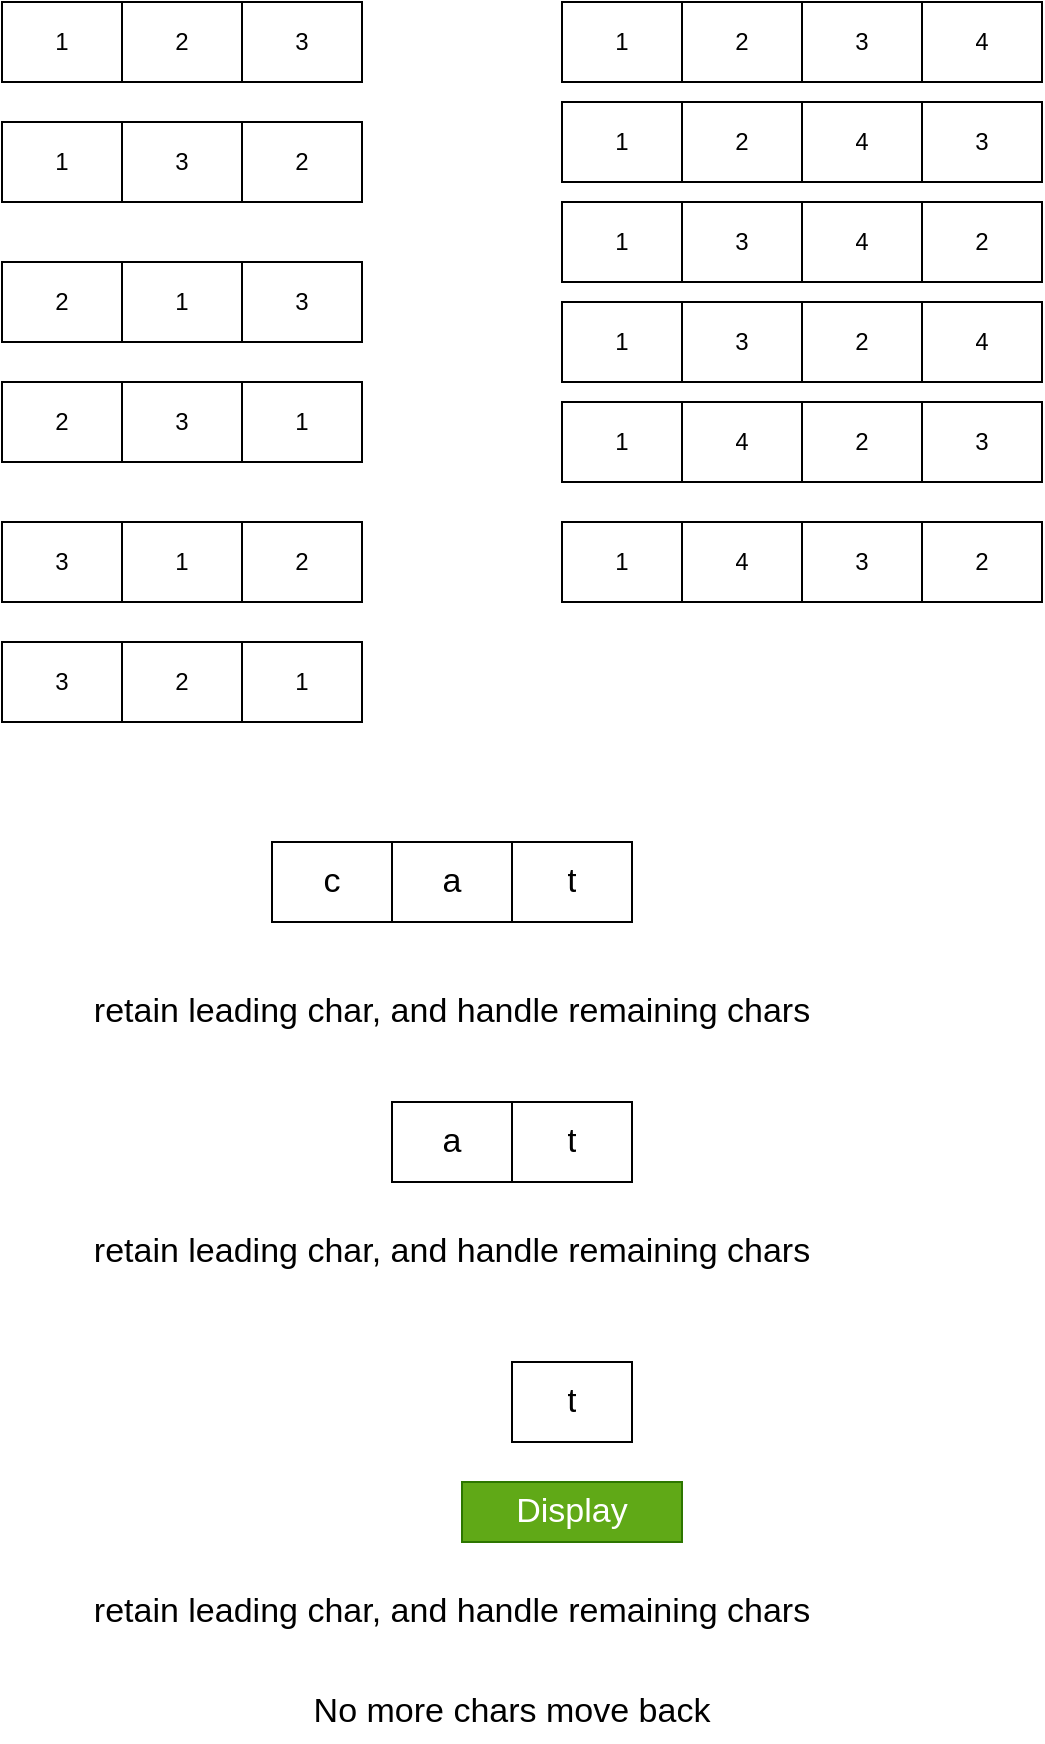 <mxfile version="20.2.5" type="device"><diagram id="HFiYtaGKry7sua-c5p7t" name="Page-1"><mxGraphModel dx="1348" dy="841" grid="1" gridSize="10" guides="1" tooltips="1" connect="1" arrows="1" fold="1" page="1" pageScale="1" pageWidth="850" pageHeight="1100" math="0" shadow="0"><root><mxCell id="0"/><mxCell id="1" parent="0"/><mxCell id="2OSOrR4xUI6pWzgsSQ76-1" value="" style="shape=table;startSize=0;container=1;collapsible=0;childLayout=tableLayout;" parent="1" vertex="1"><mxGeometry x="110" y="40" width="180" height="40" as="geometry"/></mxCell><mxCell id="2OSOrR4xUI6pWzgsSQ76-2" value="" style="shape=tableRow;horizontal=0;startSize=0;swimlaneHead=0;swimlaneBody=0;top=0;left=0;bottom=0;right=0;collapsible=0;dropTarget=0;fillColor=none;points=[[0,0.5],[1,0.5]];portConstraint=eastwest;" parent="2OSOrR4xUI6pWzgsSQ76-1" vertex="1"><mxGeometry width="180" height="40" as="geometry"/></mxCell><mxCell id="2OSOrR4xUI6pWzgsSQ76-3" value="1" style="shape=partialRectangle;html=1;whiteSpace=wrap;connectable=0;overflow=hidden;fillColor=none;top=0;left=0;bottom=0;right=0;pointerEvents=1;" parent="2OSOrR4xUI6pWzgsSQ76-2" vertex="1"><mxGeometry width="60" height="40" as="geometry"><mxRectangle width="60" height="40" as="alternateBounds"/></mxGeometry></mxCell><mxCell id="2OSOrR4xUI6pWzgsSQ76-4" value="2" style="shape=partialRectangle;html=1;whiteSpace=wrap;connectable=0;overflow=hidden;fillColor=none;top=0;left=0;bottom=0;right=0;pointerEvents=1;" parent="2OSOrR4xUI6pWzgsSQ76-2" vertex="1"><mxGeometry x="60" width="60" height="40" as="geometry"><mxRectangle width="60" height="40" as="alternateBounds"/></mxGeometry></mxCell><mxCell id="2OSOrR4xUI6pWzgsSQ76-5" value="3" style="shape=partialRectangle;html=1;whiteSpace=wrap;connectable=0;overflow=hidden;fillColor=none;top=0;left=0;bottom=0;right=0;pointerEvents=1;" parent="2OSOrR4xUI6pWzgsSQ76-2" vertex="1"><mxGeometry x="120" width="60" height="40" as="geometry"><mxRectangle width="60" height="40" as="alternateBounds"/></mxGeometry></mxCell><mxCell id="2OSOrR4xUI6pWzgsSQ76-6" value="" style="shape=table;startSize=0;container=1;collapsible=0;childLayout=tableLayout;" parent="1" vertex="1"><mxGeometry x="110" y="100" width="180" height="40" as="geometry"/></mxCell><mxCell id="2OSOrR4xUI6pWzgsSQ76-7" value="" style="shape=tableRow;horizontal=0;startSize=0;swimlaneHead=0;swimlaneBody=0;top=0;left=0;bottom=0;right=0;collapsible=0;dropTarget=0;fillColor=none;points=[[0,0.5],[1,0.5]];portConstraint=eastwest;" parent="2OSOrR4xUI6pWzgsSQ76-6" vertex="1"><mxGeometry width="180" height="40" as="geometry"/></mxCell><mxCell id="2OSOrR4xUI6pWzgsSQ76-8" value="1" style="shape=partialRectangle;html=1;whiteSpace=wrap;connectable=0;overflow=hidden;fillColor=none;top=0;left=0;bottom=0;right=0;pointerEvents=1;" parent="2OSOrR4xUI6pWzgsSQ76-7" vertex="1"><mxGeometry width="60" height="40" as="geometry"><mxRectangle width="60" height="40" as="alternateBounds"/></mxGeometry></mxCell><mxCell id="2OSOrR4xUI6pWzgsSQ76-9" value="3" style="shape=partialRectangle;html=1;whiteSpace=wrap;connectable=0;overflow=hidden;fillColor=none;top=0;left=0;bottom=0;right=0;pointerEvents=1;" parent="2OSOrR4xUI6pWzgsSQ76-7" vertex="1"><mxGeometry x="60" width="60" height="40" as="geometry"><mxRectangle width="60" height="40" as="alternateBounds"/></mxGeometry></mxCell><mxCell id="2OSOrR4xUI6pWzgsSQ76-10" value="2" style="shape=partialRectangle;html=1;whiteSpace=wrap;connectable=0;overflow=hidden;fillColor=none;top=0;left=0;bottom=0;right=0;pointerEvents=1;" parent="2OSOrR4xUI6pWzgsSQ76-7" vertex="1"><mxGeometry x="120" width="60" height="40" as="geometry"><mxRectangle width="60" height="40" as="alternateBounds"/></mxGeometry></mxCell><mxCell id="2OSOrR4xUI6pWzgsSQ76-11" value="" style="shape=table;startSize=0;container=1;collapsible=0;childLayout=tableLayout;" parent="1" vertex="1"><mxGeometry x="110" y="170" width="180" height="40" as="geometry"/></mxCell><mxCell id="2OSOrR4xUI6pWzgsSQ76-12" value="" style="shape=tableRow;horizontal=0;startSize=0;swimlaneHead=0;swimlaneBody=0;top=0;left=0;bottom=0;right=0;collapsible=0;dropTarget=0;fillColor=none;points=[[0,0.5],[1,0.5]];portConstraint=eastwest;" parent="2OSOrR4xUI6pWzgsSQ76-11" vertex="1"><mxGeometry width="180" height="40" as="geometry"/></mxCell><mxCell id="2OSOrR4xUI6pWzgsSQ76-13" value="2" style="shape=partialRectangle;html=1;whiteSpace=wrap;connectable=0;overflow=hidden;fillColor=none;top=0;left=0;bottom=0;right=0;pointerEvents=1;" parent="2OSOrR4xUI6pWzgsSQ76-12" vertex="1"><mxGeometry width="60" height="40" as="geometry"><mxRectangle width="60" height="40" as="alternateBounds"/></mxGeometry></mxCell><mxCell id="2OSOrR4xUI6pWzgsSQ76-14" value="1" style="shape=partialRectangle;html=1;whiteSpace=wrap;connectable=0;overflow=hidden;fillColor=none;top=0;left=0;bottom=0;right=0;pointerEvents=1;" parent="2OSOrR4xUI6pWzgsSQ76-12" vertex="1"><mxGeometry x="60" width="60" height="40" as="geometry"><mxRectangle width="60" height="40" as="alternateBounds"/></mxGeometry></mxCell><mxCell id="2OSOrR4xUI6pWzgsSQ76-15" value="3" style="shape=partialRectangle;html=1;whiteSpace=wrap;connectable=0;overflow=hidden;fillColor=none;top=0;left=0;bottom=0;right=0;pointerEvents=1;" parent="2OSOrR4xUI6pWzgsSQ76-12" vertex="1"><mxGeometry x="120" width="60" height="40" as="geometry"><mxRectangle width="60" height="40" as="alternateBounds"/></mxGeometry></mxCell><mxCell id="2OSOrR4xUI6pWzgsSQ76-16" value="" style="shape=table;startSize=0;container=1;collapsible=0;childLayout=tableLayout;" parent="1" vertex="1"><mxGeometry x="110" y="230" width="180" height="40" as="geometry"/></mxCell><mxCell id="2OSOrR4xUI6pWzgsSQ76-17" value="" style="shape=tableRow;horizontal=0;startSize=0;swimlaneHead=0;swimlaneBody=0;top=0;left=0;bottom=0;right=0;collapsible=0;dropTarget=0;fillColor=none;points=[[0,0.5],[1,0.5]];portConstraint=eastwest;" parent="2OSOrR4xUI6pWzgsSQ76-16" vertex="1"><mxGeometry width="180" height="40" as="geometry"/></mxCell><mxCell id="2OSOrR4xUI6pWzgsSQ76-18" value="2" style="shape=partialRectangle;html=1;whiteSpace=wrap;connectable=0;overflow=hidden;fillColor=none;top=0;left=0;bottom=0;right=0;pointerEvents=1;" parent="2OSOrR4xUI6pWzgsSQ76-17" vertex="1"><mxGeometry width="60" height="40" as="geometry"><mxRectangle width="60" height="40" as="alternateBounds"/></mxGeometry></mxCell><mxCell id="2OSOrR4xUI6pWzgsSQ76-19" value="3" style="shape=partialRectangle;html=1;whiteSpace=wrap;connectable=0;overflow=hidden;fillColor=none;top=0;left=0;bottom=0;right=0;pointerEvents=1;" parent="2OSOrR4xUI6pWzgsSQ76-17" vertex="1"><mxGeometry x="60" width="60" height="40" as="geometry"><mxRectangle width="60" height="40" as="alternateBounds"/></mxGeometry></mxCell><mxCell id="2OSOrR4xUI6pWzgsSQ76-20" value="1" style="shape=partialRectangle;html=1;whiteSpace=wrap;connectable=0;overflow=hidden;fillColor=none;top=0;left=0;bottom=0;right=0;pointerEvents=1;" parent="2OSOrR4xUI6pWzgsSQ76-17" vertex="1"><mxGeometry x="120" width="60" height="40" as="geometry"><mxRectangle width="60" height="40" as="alternateBounds"/></mxGeometry></mxCell><mxCell id="2OSOrR4xUI6pWzgsSQ76-21" value="" style="shape=table;startSize=0;container=1;collapsible=0;childLayout=tableLayout;" parent="1" vertex="1"><mxGeometry x="110" y="300" width="180" height="40" as="geometry"/></mxCell><mxCell id="2OSOrR4xUI6pWzgsSQ76-22" value="" style="shape=tableRow;horizontal=0;startSize=0;swimlaneHead=0;swimlaneBody=0;top=0;left=0;bottom=0;right=0;collapsible=0;dropTarget=0;fillColor=none;points=[[0,0.5],[1,0.5]];portConstraint=eastwest;" parent="2OSOrR4xUI6pWzgsSQ76-21" vertex="1"><mxGeometry width="180" height="40" as="geometry"/></mxCell><mxCell id="2OSOrR4xUI6pWzgsSQ76-23" value="3" style="shape=partialRectangle;html=1;whiteSpace=wrap;connectable=0;overflow=hidden;fillColor=none;top=0;left=0;bottom=0;right=0;pointerEvents=1;" parent="2OSOrR4xUI6pWzgsSQ76-22" vertex="1"><mxGeometry width="60" height="40" as="geometry"><mxRectangle width="60" height="40" as="alternateBounds"/></mxGeometry></mxCell><mxCell id="2OSOrR4xUI6pWzgsSQ76-24" value="1" style="shape=partialRectangle;html=1;whiteSpace=wrap;connectable=0;overflow=hidden;fillColor=none;top=0;left=0;bottom=0;right=0;pointerEvents=1;" parent="2OSOrR4xUI6pWzgsSQ76-22" vertex="1"><mxGeometry x="60" width="60" height="40" as="geometry"><mxRectangle width="60" height="40" as="alternateBounds"/></mxGeometry></mxCell><mxCell id="2OSOrR4xUI6pWzgsSQ76-25" value="2" style="shape=partialRectangle;html=1;whiteSpace=wrap;connectable=0;overflow=hidden;fillColor=none;top=0;left=0;bottom=0;right=0;pointerEvents=1;" parent="2OSOrR4xUI6pWzgsSQ76-22" vertex="1"><mxGeometry x="120" width="60" height="40" as="geometry"><mxRectangle width="60" height="40" as="alternateBounds"/></mxGeometry></mxCell><mxCell id="2OSOrR4xUI6pWzgsSQ76-26" value="" style="shape=table;startSize=0;container=1;collapsible=0;childLayout=tableLayout;" parent="1" vertex="1"><mxGeometry x="110" y="360" width="180" height="40" as="geometry"/></mxCell><mxCell id="2OSOrR4xUI6pWzgsSQ76-27" value="" style="shape=tableRow;horizontal=0;startSize=0;swimlaneHead=0;swimlaneBody=0;top=0;left=0;bottom=0;right=0;collapsible=0;dropTarget=0;fillColor=none;points=[[0,0.5],[1,0.5]];portConstraint=eastwest;" parent="2OSOrR4xUI6pWzgsSQ76-26" vertex="1"><mxGeometry width="180" height="40" as="geometry"/></mxCell><mxCell id="2OSOrR4xUI6pWzgsSQ76-28" value="3" style="shape=partialRectangle;html=1;whiteSpace=wrap;connectable=0;overflow=hidden;fillColor=none;top=0;left=0;bottom=0;right=0;pointerEvents=1;" parent="2OSOrR4xUI6pWzgsSQ76-27" vertex="1"><mxGeometry width="60" height="40" as="geometry"><mxRectangle width="60" height="40" as="alternateBounds"/></mxGeometry></mxCell><mxCell id="2OSOrR4xUI6pWzgsSQ76-29" value="2" style="shape=partialRectangle;html=1;whiteSpace=wrap;connectable=0;overflow=hidden;fillColor=none;top=0;left=0;bottom=0;right=0;pointerEvents=1;" parent="2OSOrR4xUI6pWzgsSQ76-27" vertex="1"><mxGeometry x="60" width="60" height="40" as="geometry"><mxRectangle width="60" height="40" as="alternateBounds"/></mxGeometry></mxCell><mxCell id="2OSOrR4xUI6pWzgsSQ76-30" value="1" style="shape=partialRectangle;html=1;whiteSpace=wrap;connectable=0;overflow=hidden;fillColor=none;top=0;left=0;bottom=0;right=0;pointerEvents=1;" parent="2OSOrR4xUI6pWzgsSQ76-27" vertex="1"><mxGeometry x="120" width="60" height="40" as="geometry"><mxRectangle width="60" height="40" as="alternateBounds"/></mxGeometry></mxCell><mxCell id="2OSOrR4xUI6pWzgsSQ76-31" value="" style="shape=table;startSize=0;container=1;collapsible=0;childLayout=tableLayout;" parent="1" vertex="1"><mxGeometry x="390" y="40" width="240" height="40" as="geometry"/></mxCell><mxCell id="2OSOrR4xUI6pWzgsSQ76-32" value="" style="shape=tableRow;horizontal=0;startSize=0;swimlaneHead=0;swimlaneBody=0;top=0;left=0;bottom=0;right=0;collapsible=0;dropTarget=0;fillColor=none;points=[[0,0.5],[1,0.5]];portConstraint=eastwest;" parent="2OSOrR4xUI6pWzgsSQ76-31" vertex="1"><mxGeometry width="240" height="40" as="geometry"/></mxCell><mxCell id="2OSOrR4xUI6pWzgsSQ76-33" value="1" style="shape=partialRectangle;html=1;whiteSpace=wrap;connectable=0;overflow=hidden;fillColor=none;top=0;left=0;bottom=0;right=0;pointerEvents=1;" parent="2OSOrR4xUI6pWzgsSQ76-32" vertex="1"><mxGeometry width="60" height="40" as="geometry"><mxRectangle width="60" height="40" as="alternateBounds"/></mxGeometry></mxCell><mxCell id="2OSOrR4xUI6pWzgsSQ76-34" value="2" style="shape=partialRectangle;html=1;whiteSpace=wrap;connectable=0;overflow=hidden;fillColor=none;top=0;left=0;bottom=0;right=0;pointerEvents=1;" parent="2OSOrR4xUI6pWzgsSQ76-32" vertex="1"><mxGeometry x="60" width="60" height="40" as="geometry"><mxRectangle width="60" height="40" as="alternateBounds"/></mxGeometry></mxCell><mxCell id="2OSOrR4xUI6pWzgsSQ76-35" value="3" style="shape=partialRectangle;html=1;whiteSpace=wrap;connectable=0;overflow=hidden;fillColor=none;top=0;left=0;bottom=0;right=0;pointerEvents=1;" parent="2OSOrR4xUI6pWzgsSQ76-32" vertex="1"><mxGeometry x="120" width="60" height="40" as="geometry"><mxRectangle width="60" height="40" as="alternateBounds"/></mxGeometry></mxCell><mxCell id="2OSOrR4xUI6pWzgsSQ76-36" value="4" style="shape=partialRectangle;html=1;whiteSpace=wrap;connectable=0;overflow=hidden;fillColor=none;top=0;left=0;bottom=0;right=0;pointerEvents=1;" parent="2OSOrR4xUI6pWzgsSQ76-32" vertex="1"><mxGeometry x="180" width="60" height="40" as="geometry"><mxRectangle width="60" height="40" as="alternateBounds"/></mxGeometry></mxCell><mxCell id="2OSOrR4xUI6pWzgsSQ76-37" value="" style="shape=table;startSize=0;container=1;collapsible=0;childLayout=tableLayout;" parent="1" vertex="1"><mxGeometry x="390" y="90" width="240" height="40" as="geometry"/></mxCell><mxCell id="2OSOrR4xUI6pWzgsSQ76-38" value="" style="shape=tableRow;horizontal=0;startSize=0;swimlaneHead=0;swimlaneBody=0;top=0;left=0;bottom=0;right=0;collapsible=0;dropTarget=0;fillColor=none;points=[[0,0.5],[1,0.5]];portConstraint=eastwest;" parent="2OSOrR4xUI6pWzgsSQ76-37" vertex="1"><mxGeometry width="240" height="40" as="geometry"/></mxCell><mxCell id="2OSOrR4xUI6pWzgsSQ76-39" value="1" style="shape=partialRectangle;html=1;whiteSpace=wrap;connectable=0;overflow=hidden;fillColor=none;top=0;left=0;bottom=0;right=0;pointerEvents=1;" parent="2OSOrR4xUI6pWzgsSQ76-38" vertex="1"><mxGeometry width="60" height="40" as="geometry"><mxRectangle width="60" height="40" as="alternateBounds"/></mxGeometry></mxCell><mxCell id="2OSOrR4xUI6pWzgsSQ76-40" value="2" style="shape=partialRectangle;html=1;whiteSpace=wrap;connectable=0;overflow=hidden;fillColor=none;top=0;left=0;bottom=0;right=0;pointerEvents=1;" parent="2OSOrR4xUI6pWzgsSQ76-38" vertex="1"><mxGeometry x="60" width="60" height="40" as="geometry"><mxRectangle width="60" height="40" as="alternateBounds"/></mxGeometry></mxCell><mxCell id="2OSOrR4xUI6pWzgsSQ76-41" value="4" style="shape=partialRectangle;html=1;whiteSpace=wrap;connectable=0;overflow=hidden;fillColor=none;top=0;left=0;bottom=0;right=0;pointerEvents=1;" parent="2OSOrR4xUI6pWzgsSQ76-38" vertex="1"><mxGeometry x="120" width="60" height="40" as="geometry"><mxRectangle width="60" height="40" as="alternateBounds"/></mxGeometry></mxCell><mxCell id="2OSOrR4xUI6pWzgsSQ76-42" value="3" style="shape=partialRectangle;html=1;whiteSpace=wrap;connectable=0;overflow=hidden;fillColor=none;top=0;left=0;bottom=0;right=0;pointerEvents=1;" parent="2OSOrR4xUI6pWzgsSQ76-38" vertex="1"><mxGeometry x="180" width="60" height="40" as="geometry"><mxRectangle width="60" height="40" as="alternateBounds"/></mxGeometry></mxCell><mxCell id="2OSOrR4xUI6pWzgsSQ76-43" value="" style="shape=table;startSize=0;container=1;collapsible=0;childLayout=tableLayout;" parent="1" vertex="1"><mxGeometry x="390" y="190" width="240" height="40" as="geometry"/></mxCell><mxCell id="2OSOrR4xUI6pWzgsSQ76-44" value="" style="shape=tableRow;horizontal=0;startSize=0;swimlaneHead=0;swimlaneBody=0;top=0;left=0;bottom=0;right=0;collapsible=0;dropTarget=0;fillColor=none;points=[[0,0.5],[1,0.5]];portConstraint=eastwest;" parent="2OSOrR4xUI6pWzgsSQ76-43" vertex="1"><mxGeometry width="240" height="40" as="geometry"/></mxCell><mxCell id="2OSOrR4xUI6pWzgsSQ76-45" value="1" style="shape=partialRectangle;html=1;whiteSpace=wrap;connectable=0;overflow=hidden;fillColor=none;top=0;left=0;bottom=0;right=0;pointerEvents=1;" parent="2OSOrR4xUI6pWzgsSQ76-44" vertex="1"><mxGeometry width="60" height="40" as="geometry"><mxRectangle width="60" height="40" as="alternateBounds"/></mxGeometry></mxCell><mxCell id="2OSOrR4xUI6pWzgsSQ76-46" value="3" style="shape=partialRectangle;html=1;whiteSpace=wrap;connectable=0;overflow=hidden;fillColor=none;top=0;left=0;bottom=0;right=0;pointerEvents=1;" parent="2OSOrR4xUI6pWzgsSQ76-44" vertex="1"><mxGeometry x="60" width="60" height="40" as="geometry"><mxRectangle width="60" height="40" as="alternateBounds"/></mxGeometry></mxCell><mxCell id="2OSOrR4xUI6pWzgsSQ76-47" value="2" style="shape=partialRectangle;html=1;whiteSpace=wrap;connectable=0;overflow=hidden;fillColor=none;top=0;left=0;bottom=0;right=0;pointerEvents=1;" parent="2OSOrR4xUI6pWzgsSQ76-44" vertex="1"><mxGeometry x="120" width="60" height="40" as="geometry"><mxRectangle width="60" height="40" as="alternateBounds"/></mxGeometry></mxCell><mxCell id="2OSOrR4xUI6pWzgsSQ76-48" value="4" style="shape=partialRectangle;html=1;whiteSpace=wrap;connectable=0;overflow=hidden;fillColor=none;top=0;left=0;bottom=0;right=0;pointerEvents=1;" parent="2OSOrR4xUI6pWzgsSQ76-44" vertex="1"><mxGeometry x="180" width="60" height="40" as="geometry"><mxRectangle width="60" height="40" as="alternateBounds"/></mxGeometry></mxCell><mxCell id="2OSOrR4xUI6pWzgsSQ76-49" value="" style="shape=table;startSize=0;container=1;collapsible=0;childLayout=tableLayout;" parent="1" vertex="1"><mxGeometry x="390" y="140" width="240" height="40" as="geometry"/></mxCell><mxCell id="2OSOrR4xUI6pWzgsSQ76-50" value="" style="shape=tableRow;horizontal=0;startSize=0;swimlaneHead=0;swimlaneBody=0;top=0;left=0;bottom=0;right=0;collapsible=0;dropTarget=0;fillColor=none;points=[[0,0.5],[1,0.5]];portConstraint=eastwest;" parent="2OSOrR4xUI6pWzgsSQ76-49" vertex="1"><mxGeometry width="240" height="40" as="geometry"/></mxCell><mxCell id="2OSOrR4xUI6pWzgsSQ76-51" value="1" style="shape=partialRectangle;html=1;whiteSpace=wrap;connectable=0;overflow=hidden;fillColor=none;top=0;left=0;bottom=0;right=0;pointerEvents=1;" parent="2OSOrR4xUI6pWzgsSQ76-50" vertex="1"><mxGeometry width="60" height="40" as="geometry"><mxRectangle width="60" height="40" as="alternateBounds"/></mxGeometry></mxCell><mxCell id="2OSOrR4xUI6pWzgsSQ76-52" value="3" style="shape=partialRectangle;html=1;whiteSpace=wrap;connectable=0;overflow=hidden;fillColor=none;top=0;left=0;bottom=0;right=0;pointerEvents=1;" parent="2OSOrR4xUI6pWzgsSQ76-50" vertex="1"><mxGeometry x="60" width="60" height="40" as="geometry"><mxRectangle width="60" height="40" as="alternateBounds"/></mxGeometry></mxCell><mxCell id="2OSOrR4xUI6pWzgsSQ76-53" value="4" style="shape=partialRectangle;html=1;whiteSpace=wrap;connectable=0;overflow=hidden;fillColor=none;top=0;left=0;bottom=0;right=0;pointerEvents=1;" parent="2OSOrR4xUI6pWzgsSQ76-50" vertex="1"><mxGeometry x="120" width="60" height="40" as="geometry"><mxRectangle width="60" height="40" as="alternateBounds"/></mxGeometry></mxCell><mxCell id="2OSOrR4xUI6pWzgsSQ76-54" value="2" style="shape=partialRectangle;html=1;whiteSpace=wrap;connectable=0;overflow=hidden;fillColor=none;top=0;left=0;bottom=0;right=0;pointerEvents=1;" parent="2OSOrR4xUI6pWzgsSQ76-50" vertex="1"><mxGeometry x="180" width="60" height="40" as="geometry"><mxRectangle width="60" height="40" as="alternateBounds"/></mxGeometry></mxCell><mxCell id="2OSOrR4xUI6pWzgsSQ76-55" value="" style="shape=table;startSize=0;container=1;collapsible=0;childLayout=tableLayout;" parent="1" vertex="1"><mxGeometry x="390" y="240" width="240" height="40" as="geometry"/></mxCell><mxCell id="2OSOrR4xUI6pWzgsSQ76-56" value="" style="shape=tableRow;horizontal=0;startSize=0;swimlaneHead=0;swimlaneBody=0;top=0;left=0;bottom=0;right=0;collapsible=0;dropTarget=0;fillColor=none;points=[[0,0.5],[1,0.5]];portConstraint=eastwest;" parent="2OSOrR4xUI6pWzgsSQ76-55" vertex="1"><mxGeometry width="240" height="40" as="geometry"/></mxCell><mxCell id="2OSOrR4xUI6pWzgsSQ76-57" value="1" style="shape=partialRectangle;html=1;whiteSpace=wrap;connectable=0;overflow=hidden;fillColor=none;top=0;left=0;bottom=0;right=0;pointerEvents=1;" parent="2OSOrR4xUI6pWzgsSQ76-56" vertex="1"><mxGeometry width="60" height="40" as="geometry"><mxRectangle width="60" height="40" as="alternateBounds"/></mxGeometry></mxCell><mxCell id="2OSOrR4xUI6pWzgsSQ76-58" value="4" style="shape=partialRectangle;html=1;whiteSpace=wrap;connectable=0;overflow=hidden;fillColor=none;top=0;left=0;bottom=0;right=0;pointerEvents=1;" parent="2OSOrR4xUI6pWzgsSQ76-56" vertex="1"><mxGeometry x="60" width="60" height="40" as="geometry"><mxRectangle width="60" height="40" as="alternateBounds"/></mxGeometry></mxCell><mxCell id="2OSOrR4xUI6pWzgsSQ76-59" value="2" style="shape=partialRectangle;html=1;whiteSpace=wrap;connectable=0;overflow=hidden;fillColor=none;top=0;left=0;bottom=0;right=0;pointerEvents=1;" parent="2OSOrR4xUI6pWzgsSQ76-56" vertex="1"><mxGeometry x="120" width="60" height="40" as="geometry"><mxRectangle width="60" height="40" as="alternateBounds"/></mxGeometry></mxCell><mxCell id="2OSOrR4xUI6pWzgsSQ76-60" value="3" style="shape=partialRectangle;html=1;whiteSpace=wrap;connectable=0;overflow=hidden;fillColor=none;top=0;left=0;bottom=0;right=0;pointerEvents=1;" parent="2OSOrR4xUI6pWzgsSQ76-56" vertex="1"><mxGeometry x="180" width="60" height="40" as="geometry"><mxRectangle width="60" height="40" as="alternateBounds"/></mxGeometry></mxCell><mxCell id="2OSOrR4xUI6pWzgsSQ76-61" value="" style="shape=table;startSize=0;container=1;collapsible=0;childLayout=tableLayout;" parent="1" vertex="1"><mxGeometry x="390" y="300" width="240" height="40" as="geometry"/></mxCell><mxCell id="2OSOrR4xUI6pWzgsSQ76-62" value="" style="shape=tableRow;horizontal=0;startSize=0;swimlaneHead=0;swimlaneBody=0;top=0;left=0;bottom=0;right=0;collapsible=0;dropTarget=0;fillColor=none;points=[[0,0.5],[1,0.5]];portConstraint=eastwest;" parent="2OSOrR4xUI6pWzgsSQ76-61" vertex="1"><mxGeometry width="240" height="40" as="geometry"/></mxCell><mxCell id="2OSOrR4xUI6pWzgsSQ76-63" value="1" style="shape=partialRectangle;html=1;whiteSpace=wrap;connectable=0;overflow=hidden;fillColor=none;top=0;left=0;bottom=0;right=0;pointerEvents=1;" parent="2OSOrR4xUI6pWzgsSQ76-62" vertex="1"><mxGeometry width="60" height="40" as="geometry"><mxRectangle width="60" height="40" as="alternateBounds"/></mxGeometry></mxCell><mxCell id="2OSOrR4xUI6pWzgsSQ76-64" value="4" style="shape=partialRectangle;html=1;whiteSpace=wrap;connectable=0;overflow=hidden;fillColor=none;top=0;left=0;bottom=0;right=0;pointerEvents=1;" parent="2OSOrR4xUI6pWzgsSQ76-62" vertex="1"><mxGeometry x="60" width="60" height="40" as="geometry"><mxRectangle width="60" height="40" as="alternateBounds"/></mxGeometry></mxCell><mxCell id="2OSOrR4xUI6pWzgsSQ76-65" value="3" style="shape=partialRectangle;html=1;whiteSpace=wrap;connectable=0;overflow=hidden;fillColor=none;top=0;left=0;bottom=0;right=0;pointerEvents=1;" parent="2OSOrR4xUI6pWzgsSQ76-62" vertex="1"><mxGeometry x="120" width="60" height="40" as="geometry"><mxRectangle width="60" height="40" as="alternateBounds"/></mxGeometry></mxCell><mxCell id="2OSOrR4xUI6pWzgsSQ76-66" value="2" style="shape=partialRectangle;html=1;whiteSpace=wrap;connectable=0;overflow=hidden;fillColor=none;top=0;left=0;bottom=0;right=0;pointerEvents=1;" parent="2OSOrR4xUI6pWzgsSQ76-62" vertex="1"><mxGeometry x="180" width="60" height="40" as="geometry"><mxRectangle width="60" height="40" as="alternateBounds"/></mxGeometry></mxCell><mxCell id="lAyqKmEPI9exBMYP1Oqv-2" value="" style="shape=table;startSize=0;container=1;collapsible=0;childLayout=tableLayout;" vertex="1" parent="1"><mxGeometry x="245" y="460" width="180" height="40" as="geometry"/></mxCell><mxCell id="lAyqKmEPI9exBMYP1Oqv-3" value="" style="shape=tableRow;horizontal=0;startSize=0;swimlaneHead=0;swimlaneBody=0;top=0;left=0;bottom=0;right=0;collapsible=0;dropTarget=0;fillColor=none;points=[[0,0.5],[1,0.5]];portConstraint=eastwest;" vertex="1" parent="lAyqKmEPI9exBMYP1Oqv-2"><mxGeometry width="180" height="40" as="geometry"/></mxCell><mxCell id="lAyqKmEPI9exBMYP1Oqv-4" value="&lt;font style=&quot;font-size: 17px;&quot;&gt;c&lt;/font&gt;" style="shape=partialRectangle;html=1;whiteSpace=wrap;connectable=0;overflow=hidden;fillColor=none;top=0;left=0;bottom=0;right=0;pointerEvents=1;" vertex="1" parent="lAyqKmEPI9exBMYP1Oqv-3"><mxGeometry width="60" height="40" as="geometry"><mxRectangle width="60" height="40" as="alternateBounds"/></mxGeometry></mxCell><mxCell id="lAyqKmEPI9exBMYP1Oqv-5" value="&lt;font style=&quot;font-size: 17px;&quot;&gt;a&lt;/font&gt;" style="shape=partialRectangle;html=1;whiteSpace=wrap;connectable=0;overflow=hidden;fillColor=none;top=0;left=0;bottom=0;right=0;pointerEvents=1;" vertex="1" parent="lAyqKmEPI9exBMYP1Oqv-3"><mxGeometry x="60" width="60" height="40" as="geometry"><mxRectangle width="60" height="40" as="alternateBounds"/></mxGeometry></mxCell><mxCell id="lAyqKmEPI9exBMYP1Oqv-6" value="&lt;font style=&quot;font-size: 17px;&quot;&gt;t&lt;/font&gt;" style="shape=partialRectangle;html=1;whiteSpace=wrap;connectable=0;overflow=hidden;fillColor=none;top=0;left=0;bottom=0;right=0;pointerEvents=1;" vertex="1" parent="lAyqKmEPI9exBMYP1Oqv-3"><mxGeometry x="120" width="60" height="40" as="geometry"><mxRectangle width="60" height="40" as="alternateBounds"/></mxGeometry></mxCell><mxCell id="lAyqKmEPI9exBMYP1Oqv-7" value="&lt;font style=&quot;font-size: 17px;&quot;&gt;retain leading char, and handle remaining chars&lt;/font&gt;" style="text;html=1;strokeColor=none;fillColor=none;align=center;verticalAlign=middle;whiteSpace=wrap;rounded=0;" vertex="1" parent="1"><mxGeometry x="135" y="530" width="400" height="30" as="geometry"/></mxCell><mxCell id="lAyqKmEPI9exBMYP1Oqv-13" value="" style="shape=table;startSize=0;container=1;collapsible=0;childLayout=tableLayout;fontSize=17;" vertex="1" parent="1"><mxGeometry x="305" y="590" width="120" height="40" as="geometry"/></mxCell><mxCell id="lAyqKmEPI9exBMYP1Oqv-14" value="" style="shape=tableRow;horizontal=0;startSize=0;swimlaneHead=0;swimlaneBody=0;top=0;left=0;bottom=0;right=0;collapsible=0;dropTarget=0;fillColor=none;points=[[0,0.5],[1,0.5]];portConstraint=eastwest;fontSize=17;" vertex="1" parent="lAyqKmEPI9exBMYP1Oqv-13"><mxGeometry width="120" height="40" as="geometry"/></mxCell><mxCell id="lAyqKmEPI9exBMYP1Oqv-15" value="a" style="shape=partialRectangle;html=1;whiteSpace=wrap;connectable=0;overflow=hidden;fillColor=none;top=0;left=0;bottom=0;right=0;pointerEvents=1;fontSize=17;" vertex="1" parent="lAyqKmEPI9exBMYP1Oqv-14"><mxGeometry width="60" height="40" as="geometry"><mxRectangle width="60" height="40" as="alternateBounds"/></mxGeometry></mxCell><mxCell id="lAyqKmEPI9exBMYP1Oqv-16" value="t" style="shape=partialRectangle;html=1;whiteSpace=wrap;connectable=0;overflow=hidden;fillColor=none;top=0;left=0;bottom=0;right=0;pointerEvents=1;fontSize=17;" vertex="1" parent="lAyqKmEPI9exBMYP1Oqv-14"><mxGeometry x="60" width="60" height="40" as="geometry"><mxRectangle width="60" height="40" as="alternateBounds"/></mxGeometry></mxCell><mxCell id="lAyqKmEPI9exBMYP1Oqv-17" value="&lt;font style=&quot;font-size: 17px;&quot;&gt;retain leading char, and handle remaining chars&lt;/font&gt;" style="text;html=1;strokeColor=none;fillColor=none;align=center;verticalAlign=middle;whiteSpace=wrap;rounded=0;" vertex="1" parent="1"><mxGeometry x="135" y="650" width="400" height="30" as="geometry"/></mxCell><mxCell id="lAyqKmEPI9exBMYP1Oqv-18" value="" style="shape=table;startSize=0;container=1;collapsible=0;childLayout=tableLayout;fontSize=17;" vertex="1" parent="1"><mxGeometry x="365" y="720" width="60" height="40" as="geometry"/></mxCell><mxCell id="lAyqKmEPI9exBMYP1Oqv-19" value="" style="shape=tableRow;horizontal=0;startSize=0;swimlaneHead=0;swimlaneBody=0;top=0;left=0;bottom=0;right=0;collapsible=0;dropTarget=0;fillColor=none;points=[[0,0.5],[1,0.5]];portConstraint=eastwest;fontSize=17;" vertex="1" parent="lAyqKmEPI9exBMYP1Oqv-18"><mxGeometry width="60" height="40" as="geometry"/></mxCell><mxCell id="lAyqKmEPI9exBMYP1Oqv-20" value="t" style="shape=partialRectangle;html=1;whiteSpace=wrap;connectable=0;overflow=hidden;fillColor=none;top=0;left=0;bottom=0;right=0;pointerEvents=1;fontSize=17;" vertex="1" parent="lAyqKmEPI9exBMYP1Oqv-19"><mxGeometry width="60" height="40" as="geometry"><mxRectangle width="60" height="40" as="alternateBounds"/></mxGeometry></mxCell><mxCell id="lAyqKmEPI9exBMYP1Oqv-21" value="&lt;font style=&quot;font-size: 17px;&quot;&gt;retain leading char, and handle remaining chars&lt;/font&gt;" style="text;html=1;strokeColor=none;fillColor=none;align=center;verticalAlign=middle;whiteSpace=wrap;rounded=0;" vertex="1" parent="1"><mxGeometry x="135" y="830" width="400" height="30" as="geometry"/></mxCell><mxCell id="lAyqKmEPI9exBMYP1Oqv-22" value="Display" style="text;html=1;strokeColor=#2D7600;fillColor=#60a917;align=center;verticalAlign=middle;whiteSpace=wrap;rounded=0;fontSize=17;fontColor=#ffffff;" vertex="1" parent="1"><mxGeometry x="340" y="780" width="110" height="30" as="geometry"/></mxCell><mxCell id="lAyqKmEPI9exBMYP1Oqv-23" value="&lt;font style=&quot;font-size: 17px;&quot;&gt;No more chars move back&lt;/font&gt;" style="text;html=1;strokeColor=none;fillColor=none;align=center;verticalAlign=middle;whiteSpace=wrap;rounded=0;" vertex="1" parent="1"><mxGeometry x="165" y="880" width="400" height="30" as="geometry"/></mxCell></root></mxGraphModel></diagram></mxfile>